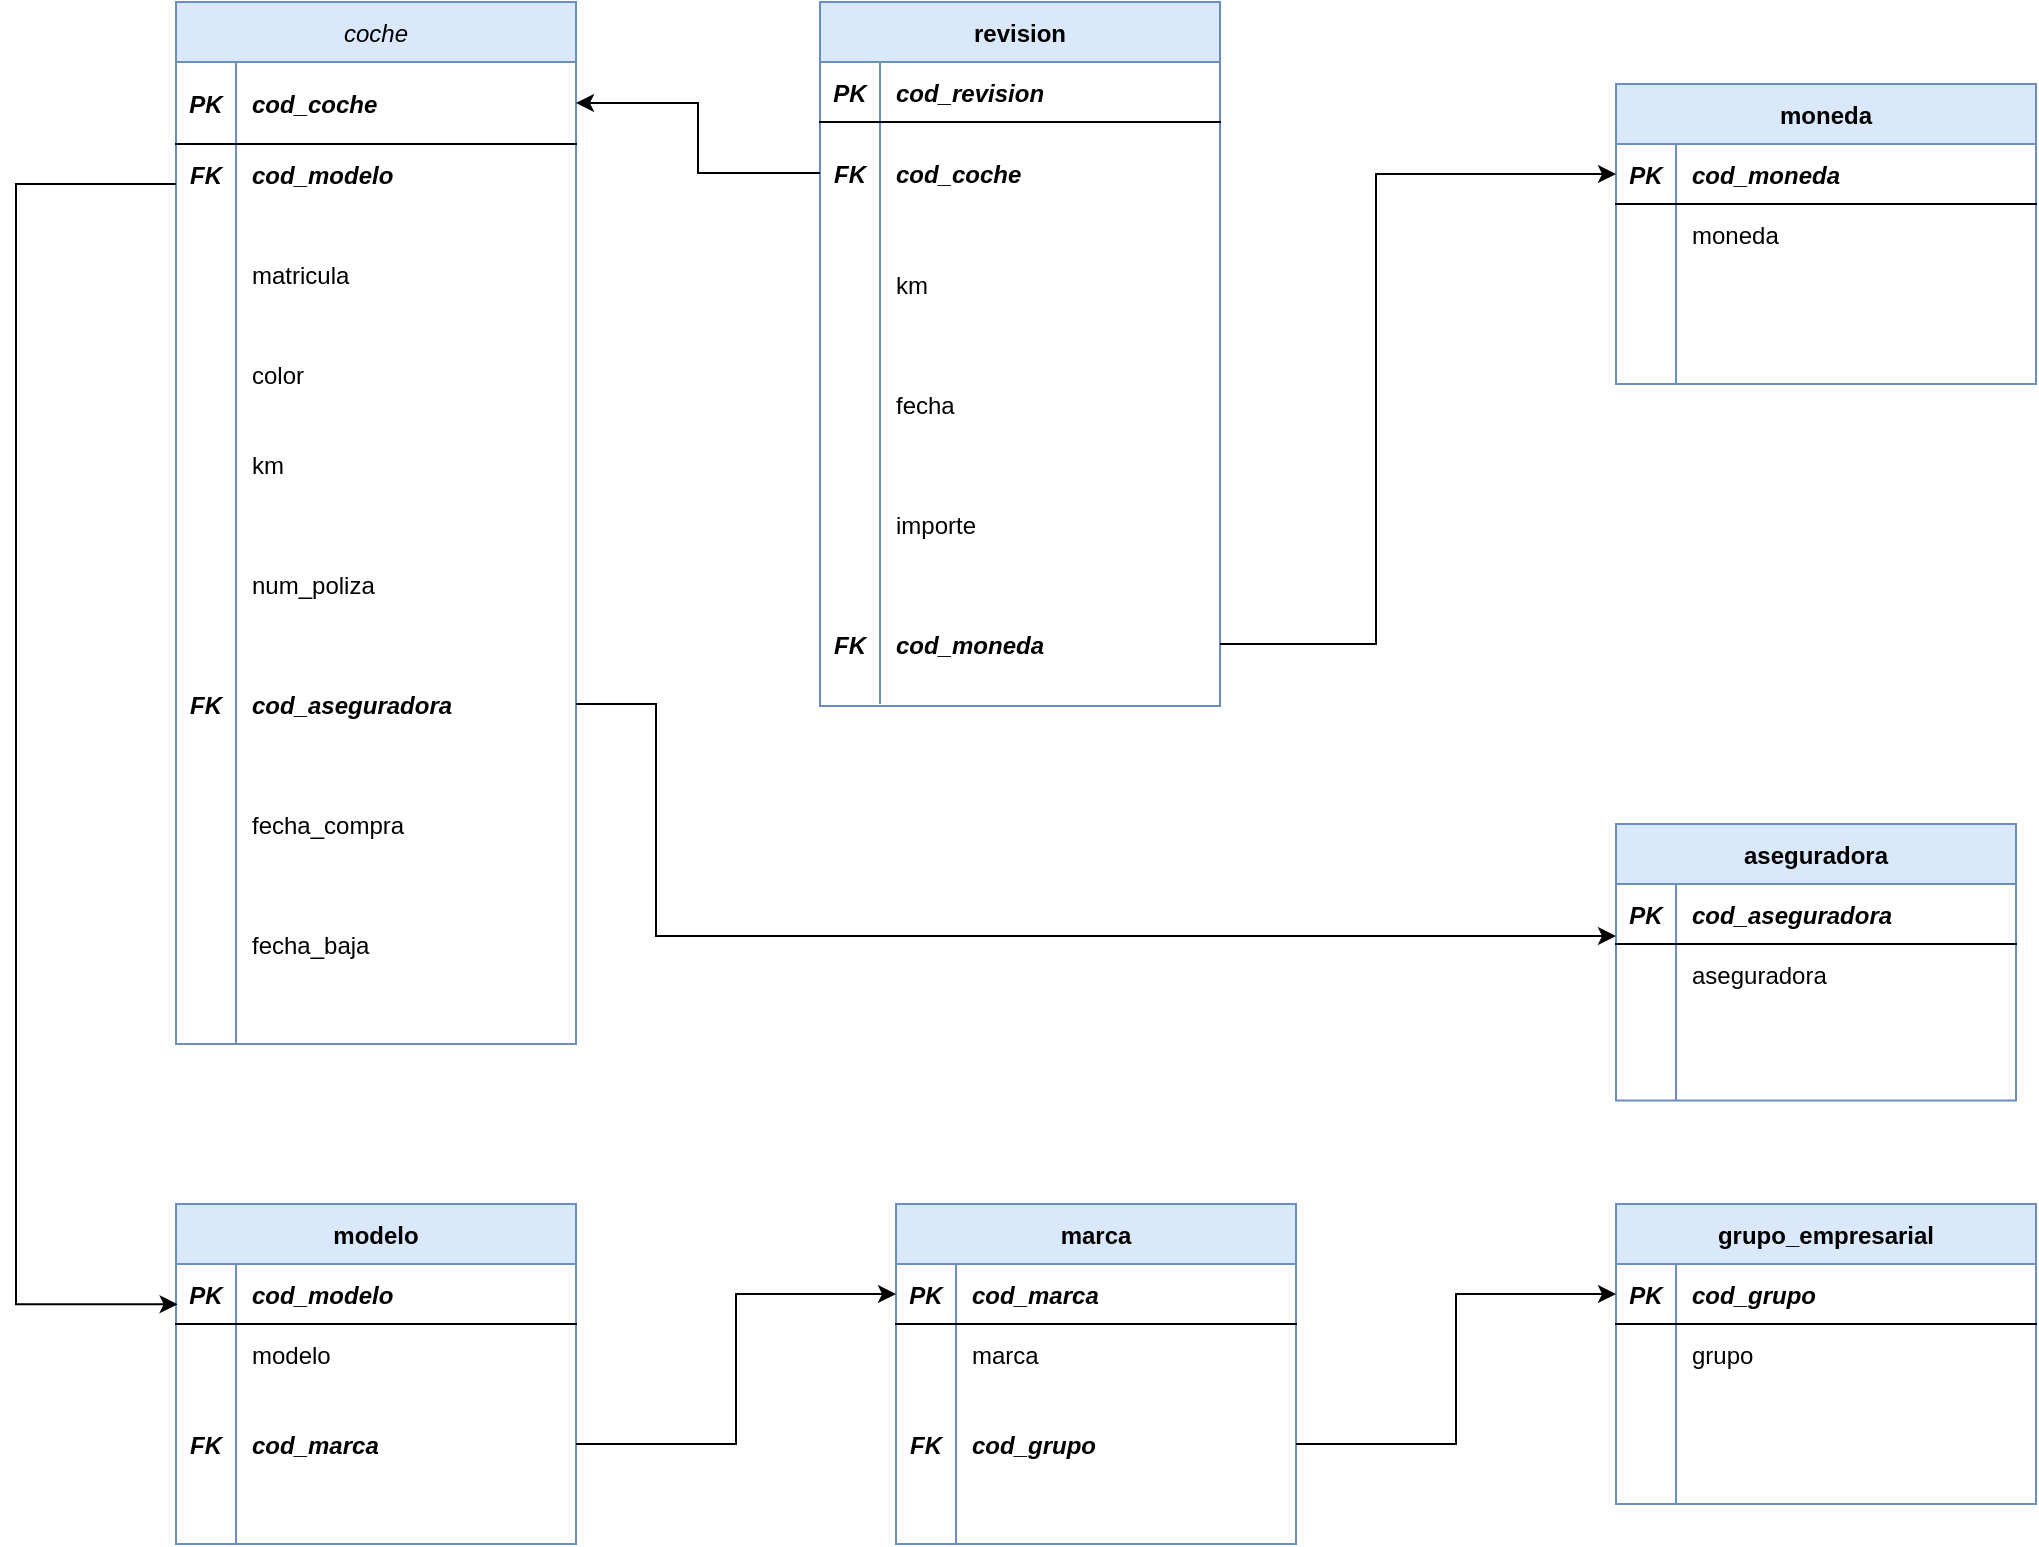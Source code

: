<mxfile version="20.2.3" type="device"><diagram id="R2lEEEUBdFMjLlhIrx00" name="Page-1"><mxGraphModel dx="887" dy="565" grid="0" gridSize="10" guides="1" tooltips="1" connect="1" arrows="1" fold="1" page="1" pageScale="1" pageWidth="1169" pageHeight="827" background="#ffffff" math="0" shadow="0" extFonts="Permanent Marker^https://fonts.googleapis.com/css?family=Permanent+Marker"><root><mxCell id="0"/><mxCell id="1" parent="0"/><mxCell id="BbIb3ZxR8eX-gDJDEAgp-27" value="grupo_empresarial" style="shape=table;startSize=30;container=1;collapsible=1;childLayout=tableLayout;fixedRows=1;rowLines=0;fontStyle=1;align=center;resizeLast=1;fillColor=#dae8fc;strokeColor=#6c8ebf;" parent="1" vertex="1"><mxGeometry x="840" y="640" width="210" height="150" as="geometry"/></mxCell><mxCell id="BbIb3ZxR8eX-gDJDEAgp-28" value="" style="shape=tableRow;horizontal=0;startSize=0;swimlaneHead=0;swimlaneBody=0;fillColor=none;collapsible=0;dropTarget=0;points=[[0,0.5],[1,0.5]];portConstraint=eastwest;top=0;left=0;right=0;bottom=1;" parent="BbIb3ZxR8eX-gDJDEAgp-27" vertex="1"><mxGeometry y="30" width="210" height="30" as="geometry"/></mxCell><mxCell id="BbIb3ZxR8eX-gDJDEAgp-29" value="PK" style="shape=partialRectangle;connectable=0;fillColor=none;top=0;left=0;bottom=0;right=0;fontStyle=3;overflow=hidden;" parent="BbIb3ZxR8eX-gDJDEAgp-28" vertex="1"><mxGeometry width="30" height="30" as="geometry"><mxRectangle width="30" height="30" as="alternateBounds"/></mxGeometry></mxCell><mxCell id="BbIb3ZxR8eX-gDJDEAgp-30" value="cod_grupo" style="shape=partialRectangle;connectable=0;fillColor=none;top=0;left=0;bottom=0;right=0;align=left;spacingLeft=6;fontStyle=3;overflow=hidden;verticalAlign=middle;" parent="BbIb3ZxR8eX-gDJDEAgp-28" vertex="1"><mxGeometry x="30" width="180" height="30" as="geometry"><mxRectangle width="180" height="30" as="alternateBounds"/></mxGeometry></mxCell><mxCell id="BbIb3ZxR8eX-gDJDEAgp-31" value="" style="shape=tableRow;horizontal=0;startSize=0;swimlaneHead=0;swimlaneBody=0;fillColor=none;collapsible=0;dropTarget=0;points=[[0,0.5],[1,0.5]];portConstraint=eastwest;top=0;left=0;right=0;bottom=0;" parent="BbIb3ZxR8eX-gDJDEAgp-27" vertex="1"><mxGeometry y="60" width="210" height="30" as="geometry"/></mxCell><mxCell id="BbIb3ZxR8eX-gDJDEAgp-32" value="" style="shape=partialRectangle;connectable=0;fillColor=none;top=0;left=0;bottom=0;right=0;editable=1;overflow=hidden;" parent="BbIb3ZxR8eX-gDJDEAgp-31" vertex="1"><mxGeometry width="30" height="30" as="geometry"><mxRectangle width="30" height="30" as="alternateBounds"/></mxGeometry></mxCell><mxCell id="BbIb3ZxR8eX-gDJDEAgp-33" value="grupo" style="shape=partialRectangle;connectable=0;fillColor=none;top=0;left=0;bottom=0;right=0;align=left;spacingLeft=6;overflow=hidden;" parent="BbIb3ZxR8eX-gDJDEAgp-31" vertex="1"><mxGeometry x="30" width="180" height="30" as="geometry"><mxRectangle width="180" height="30" as="alternateBounds"/></mxGeometry></mxCell><mxCell id="BbIb3ZxR8eX-gDJDEAgp-34" value="" style="shape=tableRow;horizontal=0;startSize=0;swimlaneHead=0;swimlaneBody=0;fillColor=none;collapsible=0;dropTarget=0;points=[[0,0.5],[1,0.5]];portConstraint=eastwest;top=0;left=0;right=0;bottom=0;" parent="BbIb3ZxR8eX-gDJDEAgp-27" vertex="1"><mxGeometry y="90" width="210" height="60" as="geometry"/></mxCell><mxCell id="BbIb3ZxR8eX-gDJDEAgp-35" value="" style="shape=partialRectangle;connectable=0;fillColor=none;top=0;left=0;bottom=0;right=0;editable=1;overflow=hidden;" parent="BbIb3ZxR8eX-gDJDEAgp-34" vertex="1"><mxGeometry width="30" height="60" as="geometry"><mxRectangle width="30" height="60" as="alternateBounds"/></mxGeometry></mxCell><mxCell id="BbIb3ZxR8eX-gDJDEAgp-36" value="" style="shape=partialRectangle;connectable=0;fillColor=none;top=0;left=0;bottom=0;right=0;align=left;spacingLeft=6;overflow=hidden;" parent="BbIb3ZxR8eX-gDJDEAgp-34" vertex="1"><mxGeometry x="30" width="180" height="60" as="geometry"><mxRectangle width="180" height="60" as="alternateBounds"/></mxGeometry></mxCell><mxCell id="BbIb3ZxR8eX-gDJDEAgp-53" value="marca" style="shape=table;startSize=30;container=1;collapsible=1;childLayout=tableLayout;fixedRows=1;rowLines=0;fontStyle=1;align=center;resizeLast=1;fillColor=#dae8fc;strokeColor=#6c8ebf;" parent="1" vertex="1"><mxGeometry x="480" y="640" width="200" height="170" as="geometry"/></mxCell><mxCell id="BbIb3ZxR8eX-gDJDEAgp-54" value="" style="shape=tableRow;horizontal=0;startSize=0;swimlaneHead=0;swimlaneBody=0;fillColor=none;collapsible=0;dropTarget=0;points=[[0,0.5],[1,0.5]];portConstraint=eastwest;top=0;left=0;right=0;bottom=1;" parent="BbIb3ZxR8eX-gDJDEAgp-53" vertex="1"><mxGeometry y="30" width="200" height="30" as="geometry"/></mxCell><mxCell id="BbIb3ZxR8eX-gDJDEAgp-55" value="PK" style="shape=partialRectangle;connectable=0;fillColor=none;top=0;left=0;bottom=0;right=0;fontStyle=3;overflow=hidden;" parent="BbIb3ZxR8eX-gDJDEAgp-54" vertex="1"><mxGeometry width="30" height="30" as="geometry"><mxRectangle width="30" height="30" as="alternateBounds"/></mxGeometry></mxCell><mxCell id="BbIb3ZxR8eX-gDJDEAgp-56" value="cod_marca" style="shape=partialRectangle;connectable=0;fillColor=none;top=0;left=0;bottom=0;right=0;align=left;spacingLeft=6;fontStyle=3;overflow=hidden;" parent="BbIb3ZxR8eX-gDJDEAgp-54" vertex="1"><mxGeometry x="30" width="170" height="30" as="geometry"><mxRectangle width="170" height="30" as="alternateBounds"/></mxGeometry></mxCell><mxCell id="BbIb3ZxR8eX-gDJDEAgp-57" value="" style="shape=tableRow;horizontal=0;startSize=0;swimlaneHead=0;swimlaneBody=0;fillColor=none;collapsible=0;dropTarget=0;points=[[0,0.5],[1,0.5]];portConstraint=eastwest;top=0;left=0;right=0;bottom=0;" parent="BbIb3ZxR8eX-gDJDEAgp-53" vertex="1"><mxGeometry y="60" width="200" height="30" as="geometry"/></mxCell><mxCell id="BbIb3ZxR8eX-gDJDEAgp-58" value="" style="shape=partialRectangle;connectable=0;fillColor=none;top=0;left=0;bottom=0;right=0;editable=1;overflow=hidden;" parent="BbIb3ZxR8eX-gDJDEAgp-57" vertex="1"><mxGeometry width="30" height="30" as="geometry"><mxRectangle width="30" height="30" as="alternateBounds"/></mxGeometry></mxCell><mxCell id="BbIb3ZxR8eX-gDJDEAgp-59" value="marca" style="shape=partialRectangle;connectable=0;fillColor=none;top=0;left=0;bottom=0;right=0;align=left;spacingLeft=6;overflow=hidden;" parent="BbIb3ZxR8eX-gDJDEAgp-57" vertex="1"><mxGeometry x="30" width="170" height="30" as="geometry"><mxRectangle width="170" height="30" as="alternateBounds"/></mxGeometry></mxCell><mxCell id="BbIb3ZxR8eX-gDJDEAgp-60" value="" style="shape=tableRow;horizontal=0;startSize=0;swimlaneHead=0;swimlaneBody=0;fillColor=none;collapsible=0;dropTarget=0;points=[[0,0.5],[1,0.5]];portConstraint=eastwest;top=0;left=0;right=0;bottom=0;" parent="BbIb3ZxR8eX-gDJDEAgp-53" vertex="1"><mxGeometry y="90" width="200" height="60" as="geometry"/></mxCell><mxCell id="BbIb3ZxR8eX-gDJDEAgp-61" value="FK" style="shape=partialRectangle;connectable=0;fillColor=none;top=0;left=0;bottom=0;right=0;editable=1;overflow=hidden;fontStyle=3" parent="BbIb3ZxR8eX-gDJDEAgp-60" vertex="1"><mxGeometry width="30" height="60" as="geometry"><mxRectangle width="30" height="60" as="alternateBounds"/></mxGeometry></mxCell><mxCell id="BbIb3ZxR8eX-gDJDEAgp-62" value="cod_grupo" style="shape=partialRectangle;connectable=0;fillColor=none;top=0;left=0;bottom=0;right=0;align=left;spacingLeft=6;overflow=hidden;fontStyle=3" parent="BbIb3ZxR8eX-gDJDEAgp-60" vertex="1"><mxGeometry x="30" width="170" height="60" as="geometry"><mxRectangle width="170" height="60" as="alternateBounds"/></mxGeometry></mxCell><mxCell id="BbIb3ZxR8eX-gDJDEAgp-63" value="" style="shape=tableRow;horizontal=0;startSize=0;swimlaneHead=0;swimlaneBody=0;fillColor=none;collapsible=0;dropTarget=0;points=[[0,0.5],[1,0.5]];portConstraint=eastwest;top=0;left=0;right=0;bottom=0;" parent="BbIb3ZxR8eX-gDJDEAgp-53" vertex="1"><mxGeometry y="150" width="200" height="20" as="geometry"/></mxCell><mxCell id="BbIb3ZxR8eX-gDJDEAgp-64" value="" style="shape=partialRectangle;connectable=0;fillColor=none;top=0;left=0;bottom=0;right=0;editable=1;overflow=hidden;" parent="BbIb3ZxR8eX-gDJDEAgp-63" vertex="1"><mxGeometry width="30" height="20" as="geometry"><mxRectangle width="30" height="20" as="alternateBounds"/></mxGeometry></mxCell><mxCell id="BbIb3ZxR8eX-gDJDEAgp-65" value="" style="shape=partialRectangle;connectable=0;fillColor=none;top=0;left=0;bottom=0;right=0;align=left;spacingLeft=6;overflow=hidden;" parent="BbIb3ZxR8eX-gDJDEAgp-63" vertex="1"><mxGeometry x="30" width="170" height="20" as="geometry"><mxRectangle width="170" height="20" as="alternateBounds"/></mxGeometry></mxCell><mxCell id="BbIb3ZxR8eX-gDJDEAgp-66" value="modelo" style="shape=table;startSize=30;container=1;collapsible=1;childLayout=tableLayout;fixedRows=1;rowLines=0;fontStyle=1;align=center;resizeLast=1;fillColor=#dae8fc;strokeColor=#6c8ebf;" parent="1" vertex="1"><mxGeometry x="120" y="640" width="200" height="170" as="geometry"/></mxCell><mxCell id="BbIb3ZxR8eX-gDJDEAgp-67" value="" style="shape=tableRow;horizontal=0;startSize=0;swimlaneHead=0;swimlaneBody=0;fillColor=none;collapsible=0;dropTarget=0;points=[[0,0.5],[1,0.5]];portConstraint=eastwest;top=0;left=0;right=0;bottom=1;" parent="BbIb3ZxR8eX-gDJDEAgp-66" vertex="1"><mxGeometry y="30" width="200" height="30" as="geometry"/></mxCell><mxCell id="BbIb3ZxR8eX-gDJDEAgp-68" value="PK" style="shape=partialRectangle;connectable=0;fillColor=none;top=0;left=0;bottom=0;right=0;fontStyle=3;overflow=hidden;" parent="BbIb3ZxR8eX-gDJDEAgp-67" vertex="1"><mxGeometry width="30" height="30" as="geometry"><mxRectangle width="30" height="30" as="alternateBounds"/></mxGeometry></mxCell><mxCell id="BbIb3ZxR8eX-gDJDEAgp-69" value="cod_modelo" style="shape=partialRectangle;connectable=0;fillColor=none;top=0;left=0;bottom=0;right=0;align=left;spacingLeft=6;fontStyle=3;overflow=hidden;" parent="BbIb3ZxR8eX-gDJDEAgp-67" vertex="1"><mxGeometry x="30" width="170" height="30" as="geometry"><mxRectangle width="170" height="30" as="alternateBounds"/></mxGeometry></mxCell><mxCell id="BbIb3ZxR8eX-gDJDEAgp-70" value="" style="shape=tableRow;horizontal=0;startSize=0;swimlaneHead=0;swimlaneBody=0;fillColor=none;collapsible=0;dropTarget=0;points=[[0,0.5],[1,0.5]];portConstraint=eastwest;top=0;left=0;right=0;bottom=0;" parent="BbIb3ZxR8eX-gDJDEAgp-66" vertex="1"><mxGeometry y="60" width="200" height="30" as="geometry"/></mxCell><mxCell id="BbIb3ZxR8eX-gDJDEAgp-71" value="" style="shape=partialRectangle;connectable=0;fillColor=none;top=0;left=0;bottom=0;right=0;editable=1;overflow=hidden;" parent="BbIb3ZxR8eX-gDJDEAgp-70" vertex="1"><mxGeometry width="30" height="30" as="geometry"><mxRectangle width="30" height="30" as="alternateBounds"/></mxGeometry></mxCell><mxCell id="BbIb3ZxR8eX-gDJDEAgp-72" value="modelo" style="shape=partialRectangle;connectable=0;fillColor=none;top=0;left=0;bottom=0;right=0;align=left;spacingLeft=6;overflow=hidden;" parent="BbIb3ZxR8eX-gDJDEAgp-70" vertex="1"><mxGeometry x="30" width="170" height="30" as="geometry"><mxRectangle width="170" height="30" as="alternateBounds"/></mxGeometry></mxCell><mxCell id="BbIb3ZxR8eX-gDJDEAgp-73" value="" style="shape=tableRow;horizontal=0;startSize=0;swimlaneHead=0;swimlaneBody=0;fillColor=none;collapsible=0;dropTarget=0;points=[[0,0.5],[1,0.5]];portConstraint=eastwest;top=0;left=0;right=0;bottom=0;" parent="BbIb3ZxR8eX-gDJDEAgp-66" vertex="1"><mxGeometry y="90" width="200" height="60" as="geometry"/></mxCell><mxCell id="BbIb3ZxR8eX-gDJDEAgp-74" value="FK" style="shape=partialRectangle;connectable=0;fillColor=none;top=0;left=0;bottom=0;right=0;editable=1;overflow=hidden;fontStyle=3" parent="BbIb3ZxR8eX-gDJDEAgp-73" vertex="1"><mxGeometry width="30" height="60" as="geometry"><mxRectangle width="30" height="60" as="alternateBounds"/></mxGeometry></mxCell><mxCell id="BbIb3ZxR8eX-gDJDEAgp-75" value="cod_marca" style="shape=partialRectangle;connectable=0;fillColor=none;top=0;left=0;bottom=0;right=0;align=left;spacingLeft=6;overflow=hidden;fontStyle=3" parent="BbIb3ZxR8eX-gDJDEAgp-73" vertex="1"><mxGeometry x="30" width="170" height="60" as="geometry"><mxRectangle width="170" height="60" as="alternateBounds"/></mxGeometry></mxCell><mxCell id="BbIb3ZxR8eX-gDJDEAgp-76" value="" style="shape=tableRow;horizontal=0;startSize=0;swimlaneHead=0;swimlaneBody=0;fillColor=none;collapsible=0;dropTarget=0;points=[[0,0.5],[1,0.5]];portConstraint=eastwest;top=0;left=0;right=0;bottom=0;" parent="BbIb3ZxR8eX-gDJDEAgp-66" vertex="1"><mxGeometry y="150" width="200" height="20" as="geometry"/></mxCell><mxCell id="BbIb3ZxR8eX-gDJDEAgp-77" value="" style="shape=partialRectangle;connectable=0;fillColor=none;top=0;left=0;bottom=0;right=0;editable=1;overflow=hidden;" parent="BbIb3ZxR8eX-gDJDEAgp-76" vertex="1"><mxGeometry width="30" height="20" as="geometry"><mxRectangle width="30" height="20" as="alternateBounds"/></mxGeometry></mxCell><mxCell id="BbIb3ZxR8eX-gDJDEAgp-78" value="" style="shape=partialRectangle;connectable=0;fillColor=none;top=0;left=0;bottom=0;right=0;align=left;spacingLeft=6;overflow=hidden;" parent="BbIb3ZxR8eX-gDJDEAgp-76" vertex="1"><mxGeometry x="30" width="170" height="20" as="geometry"><mxRectangle width="170" height="20" as="alternateBounds"/></mxGeometry></mxCell><mxCell id="BbIb3ZxR8eX-gDJDEAgp-81" value="revision" style="shape=table;startSize=30;container=1;collapsible=1;childLayout=tableLayout;fixedRows=1;rowLines=0;fontStyle=1;align=center;resizeLast=1;fillColor=#dae8fc;strokeColor=#6c8ebf;" parent="1" vertex="1"><mxGeometry x="442" y="39" width="200" height="352" as="geometry"/></mxCell><mxCell id="BbIb3ZxR8eX-gDJDEAgp-82" value="" style="shape=tableRow;horizontal=0;startSize=0;swimlaneHead=0;swimlaneBody=0;fillColor=none;collapsible=0;dropTarget=0;points=[[0,0.5],[1,0.5]];portConstraint=eastwest;top=0;left=0;right=0;bottom=1;" parent="BbIb3ZxR8eX-gDJDEAgp-81" vertex="1"><mxGeometry y="30" width="200" height="30" as="geometry"/></mxCell><mxCell id="BbIb3ZxR8eX-gDJDEAgp-83" value="PK" style="shape=partialRectangle;connectable=0;fillColor=none;top=0;left=0;bottom=0;right=0;fontStyle=3;overflow=hidden;" parent="BbIb3ZxR8eX-gDJDEAgp-82" vertex="1"><mxGeometry width="30" height="30" as="geometry"><mxRectangle width="30" height="30" as="alternateBounds"/></mxGeometry></mxCell><mxCell id="BbIb3ZxR8eX-gDJDEAgp-84" value="cod_revision" style="shape=partialRectangle;connectable=0;fillColor=none;top=0;left=0;bottom=0;right=0;align=left;spacingLeft=6;fontStyle=3;overflow=hidden;" parent="BbIb3ZxR8eX-gDJDEAgp-82" vertex="1"><mxGeometry x="30" width="170" height="30" as="geometry"><mxRectangle width="170" height="30" as="alternateBounds"/></mxGeometry></mxCell><mxCell id="BbIb3ZxR8eX-gDJDEAgp-85" value="" style="shape=tableRow;horizontal=0;startSize=0;swimlaneHead=0;swimlaneBody=0;fillColor=none;collapsible=0;dropTarget=0;points=[[0,0.5],[1,0.5]];portConstraint=eastwest;top=0;left=0;right=0;bottom=0;" parent="BbIb3ZxR8eX-gDJDEAgp-81" vertex="1"><mxGeometry y="60" width="200" height="51" as="geometry"/></mxCell><mxCell id="BbIb3ZxR8eX-gDJDEAgp-86" value="FK" style="shape=partialRectangle;connectable=0;fillColor=none;top=0;left=0;bottom=0;right=0;editable=1;overflow=hidden;fontStyle=3" parent="BbIb3ZxR8eX-gDJDEAgp-85" vertex="1"><mxGeometry width="30" height="51" as="geometry"><mxRectangle width="30" height="51" as="alternateBounds"/></mxGeometry></mxCell><mxCell id="BbIb3ZxR8eX-gDJDEAgp-87" value="cod_coche" style="shape=partialRectangle;connectable=0;fillColor=none;top=0;left=0;bottom=0;right=0;align=left;spacingLeft=6;overflow=hidden;fontStyle=3" parent="BbIb3ZxR8eX-gDJDEAgp-85" vertex="1"><mxGeometry x="30" width="170" height="51" as="geometry"><mxRectangle width="170" height="51" as="alternateBounds"/></mxGeometry></mxCell><mxCell id="BbIb3ZxR8eX-gDJDEAgp-88" value="" style="shape=tableRow;horizontal=0;startSize=0;swimlaneHead=0;swimlaneBody=0;fillColor=none;collapsible=0;dropTarget=0;points=[[0,0.5],[1,0.5]];portConstraint=eastwest;top=0;left=0;right=0;bottom=0;" parent="BbIb3ZxR8eX-gDJDEAgp-81" vertex="1"><mxGeometry y="111" width="200" height="60" as="geometry"/></mxCell><mxCell id="BbIb3ZxR8eX-gDJDEAgp-89" value="" style="shape=partialRectangle;connectable=0;fillColor=none;top=0;left=0;bottom=0;right=0;editable=1;overflow=hidden;" parent="BbIb3ZxR8eX-gDJDEAgp-88" vertex="1"><mxGeometry width="30" height="60" as="geometry"><mxRectangle width="30" height="60" as="alternateBounds"/></mxGeometry></mxCell><mxCell id="BbIb3ZxR8eX-gDJDEAgp-90" value="km" style="shape=partialRectangle;connectable=0;fillColor=none;top=0;left=0;bottom=0;right=0;align=left;spacingLeft=6;overflow=hidden;" parent="BbIb3ZxR8eX-gDJDEAgp-88" vertex="1"><mxGeometry x="30" width="170" height="60" as="geometry"><mxRectangle width="170" height="60" as="alternateBounds"/></mxGeometry></mxCell><mxCell id="BbIb3ZxR8eX-gDJDEAgp-237" value="" style="shape=tableRow;horizontal=0;startSize=0;swimlaneHead=0;swimlaneBody=0;fillColor=none;collapsible=0;dropTarget=0;points=[[0,0.5],[1,0.5]];portConstraint=eastwest;top=0;left=0;right=0;bottom=0;" parent="BbIb3ZxR8eX-gDJDEAgp-81" vertex="1"><mxGeometry y="171" width="200" height="60" as="geometry"/></mxCell><mxCell id="BbIb3ZxR8eX-gDJDEAgp-238" value="" style="shape=partialRectangle;connectable=0;fillColor=none;top=0;left=0;bottom=0;right=0;editable=1;overflow=hidden;" parent="BbIb3ZxR8eX-gDJDEAgp-237" vertex="1"><mxGeometry width="30" height="60" as="geometry"><mxRectangle width="30" height="60" as="alternateBounds"/></mxGeometry></mxCell><mxCell id="BbIb3ZxR8eX-gDJDEAgp-239" value="fecha" style="shape=partialRectangle;connectable=0;fillColor=none;top=0;left=0;bottom=0;right=0;align=left;spacingLeft=6;overflow=hidden;" parent="BbIb3ZxR8eX-gDJDEAgp-237" vertex="1"><mxGeometry x="30" width="170" height="60" as="geometry"><mxRectangle width="170" height="60" as="alternateBounds"/></mxGeometry></mxCell><mxCell id="BbIb3ZxR8eX-gDJDEAgp-240" value="" style="shape=tableRow;horizontal=0;startSize=0;swimlaneHead=0;swimlaneBody=0;fillColor=none;collapsible=0;dropTarget=0;points=[[0,0.5],[1,0.5]];portConstraint=eastwest;top=0;left=0;right=0;bottom=0;" parent="BbIb3ZxR8eX-gDJDEAgp-81" vertex="1"><mxGeometry y="231" width="200" height="60" as="geometry"/></mxCell><mxCell id="BbIb3ZxR8eX-gDJDEAgp-241" value="" style="shape=partialRectangle;connectable=0;fillColor=none;top=0;left=0;bottom=0;right=0;editable=1;overflow=hidden;fontStyle=3" parent="BbIb3ZxR8eX-gDJDEAgp-240" vertex="1"><mxGeometry width="30" height="60" as="geometry"><mxRectangle width="30" height="60" as="alternateBounds"/></mxGeometry></mxCell><mxCell id="BbIb3ZxR8eX-gDJDEAgp-242" value="importe" style="shape=partialRectangle;connectable=0;fillColor=none;top=0;left=0;bottom=0;right=0;align=left;spacingLeft=6;overflow=hidden;fontStyle=0" parent="BbIb3ZxR8eX-gDJDEAgp-240" vertex="1"><mxGeometry x="30" width="170" height="60" as="geometry"><mxRectangle width="170" height="60" as="alternateBounds"/></mxGeometry></mxCell><mxCell id="7mZl6C4_kuYWv4xvSZ2f-17" value="" style="shape=tableRow;horizontal=0;startSize=0;swimlaneHead=0;swimlaneBody=0;fillColor=none;collapsible=0;dropTarget=0;points=[[0,0.5],[1,0.5]];portConstraint=eastwest;top=0;left=0;right=0;bottom=0;" parent="BbIb3ZxR8eX-gDJDEAgp-81" vertex="1"><mxGeometry y="291" width="200" height="60" as="geometry"/></mxCell><mxCell id="7mZl6C4_kuYWv4xvSZ2f-18" value="FK" style="shape=partialRectangle;connectable=0;fillColor=none;top=0;left=0;bottom=0;right=0;editable=1;overflow=hidden;fontStyle=3" parent="7mZl6C4_kuYWv4xvSZ2f-17" vertex="1"><mxGeometry width="30" height="60" as="geometry"><mxRectangle width="30" height="60" as="alternateBounds"/></mxGeometry></mxCell><mxCell id="7mZl6C4_kuYWv4xvSZ2f-19" value="cod_moneda" style="shape=partialRectangle;connectable=0;fillColor=none;top=0;left=0;bottom=0;right=0;align=left;spacingLeft=6;overflow=hidden;fontStyle=3" parent="7mZl6C4_kuYWv4xvSZ2f-17" vertex="1"><mxGeometry x="30" width="170" height="60" as="geometry"><mxRectangle width="170" height="60" as="alternateBounds"/></mxGeometry></mxCell><mxCell id="BbIb3ZxR8eX-gDJDEAgp-94" value="aseguradora" style="shape=table;startSize=30;container=1;collapsible=1;childLayout=tableLayout;fixedRows=1;rowLines=0;fontStyle=1;align=center;resizeLast=1;fillColor=#dae8fc;strokeColor=#6c8ebf;" parent="1" vertex="1"><mxGeometry x="840" y="450" width="200" height="138.195" as="geometry"/></mxCell><mxCell id="BbIb3ZxR8eX-gDJDEAgp-95" value="" style="shape=tableRow;horizontal=0;startSize=0;swimlaneHead=0;swimlaneBody=0;fillColor=none;collapsible=0;dropTarget=0;points=[[0,0.5],[1,0.5]];portConstraint=eastwest;top=0;left=0;right=0;bottom=1;" parent="BbIb3ZxR8eX-gDJDEAgp-94" vertex="1"><mxGeometry y="30" width="200" height="30" as="geometry"/></mxCell><mxCell id="BbIb3ZxR8eX-gDJDEAgp-96" value="PK" style="shape=partialRectangle;connectable=0;fillColor=none;top=0;left=0;bottom=0;right=0;fontStyle=3;overflow=hidden;" parent="BbIb3ZxR8eX-gDJDEAgp-95" vertex="1"><mxGeometry width="30" height="30" as="geometry"><mxRectangle width="30" height="30" as="alternateBounds"/></mxGeometry></mxCell><mxCell id="BbIb3ZxR8eX-gDJDEAgp-97" value="cod_aseguradora" style="shape=partialRectangle;connectable=0;fillColor=none;top=0;left=0;bottom=0;right=0;align=left;spacingLeft=6;fontStyle=3;overflow=hidden;" parent="BbIb3ZxR8eX-gDJDEAgp-95" vertex="1"><mxGeometry x="30" width="170" height="30" as="geometry"><mxRectangle width="170" height="30" as="alternateBounds"/></mxGeometry></mxCell><mxCell id="BbIb3ZxR8eX-gDJDEAgp-98" value="" style="shape=tableRow;horizontal=0;startSize=0;swimlaneHead=0;swimlaneBody=0;fillColor=none;collapsible=0;dropTarget=0;points=[[0,0.5],[1,0.5]];portConstraint=eastwest;top=0;left=0;right=0;bottom=0;" parent="BbIb3ZxR8eX-gDJDEAgp-94" vertex="1"><mxGeometry y="60" width="200" height="30" as="geometry"/></mxCell><mxCell id="BbIb3ZxR8eX-gDJDEAgp-99" value="" style="shape=partialRectangle;connectable=0;fillColor=none;top=0;left=0;bottom=0;right=0;editable=1;overflow=hidden;" parent="BbIb3ZxR8eX-gDJDEAgp-98" vertex="1"><mxGeometry width="30" height="30" as="geometry"><mxRectangle width="30" height="30" as="alternateBounds"/></mxGeometry></mxCell><mxCell id="BbIb3ZxR8eX-gDJDEAgp-100" value="aseguradora" style="shape=partialRectangle;connectable=0;fillColor=none;top=0;left=0;bottom=0;right=0;align=left;spacingLeft=6;overflow=hidden;" parent="BbIb3ZxR8eX-gDJDEAgp-98" vertex="1"><mxGeometry x="30" width="170" height="30" as="geometry"><mxRectangle width="170" height="30" as="alternateBounds"/></mxGeometry></mxCell><mxCell id="BbIb3ZxR8eX-gDJDEAgp-101" value="" style="shape=tableRow;horizontal=0;startSize=0;swimlaneHead=0;swimlaneBody=0;fillColor=none;collapsible=0;dropTarget=0;points=[[0,0.5],[1,0.5]];portConstraint=eastwest;top=0;left=0;right=0;bottom=0;" parent="BbIb3ZxR8eX-gDJDEAgp-94" vertex="1"><mxGeometry y="90" width="200" height="48" as="geometry"/></mxCell><mxCell id="BbIb3ZxR8eX-gDJDEAgp-102" value="" style="shape=partialRectangle;connectable=0;fillColor=none;top=0;left=0;bottom=0;right=0;editable=1;overflow=hidden;" parent="BbIb3ZxR8eX-gDJDEAgp-101" vertex="1"><mxGeometry width="30" height="48" as="geometry"><mxRectangle width="30" height="48" as="alternateBounds"/></mxGeometry></mxCell><mxCell id="BbIb3ZxR8eX-gDJDEAgp-103" value="" style="shape=partialRectangle;connectable=0;fillColor=none;top=0;left=0;bottom=0;right=0;align=left;spacingLeft=6;overflow=hidden;" parent="BbIb3ZxR8eX-gDJDEAgp-101" vertex="1"><mxGeometry x="30" width="170" height="48" as="geometry"><mxRectangle width="170" height="48" as="alternateBounds"/></mxGeometry></mxCell><mxCell id="BbIb3ZxR8eX-gDJDEAgp-116" value="coche" style="shape=table;startSize=30;container=1;collapsible=1;childLayout=tableLayout;fixedRows=1;rowLines=0;fontStyle=2;align=center;resizeLast=1;fillColor=#dae8fc;strokeColor=#6c8ebf;" parent="1" vertex="1"><mxGeometry x="120" y="39" width="200" height="521" as="geometry"/></mxCell><mxCell id="BbIb3ZxR8eX-gDJDEAgp-117" value="" style="shape=tableRow;horizontal=0;startSize=0;swimlaneHead=0;swimlaneBody=0;fillColor=none;collapsible=0;dropTarget=0;points=[[0,0.5],[1,0.5]];portConstraint=eastwest;top=0;left=0;right=0;bottom=1;" parent="BbIb3ZxR8eX-gDJDEAgp-116" vertex="1"><mxGeometry y="30" width="200" height="41" as="geometry"/></mxCell><mxCell id="BbIb3ZxR8eX-gDJDEAgp-118" value="PK" style="shape=partialRectangle;connectable=0;fillColor=none;top=0;left=0;bottom=0;right=0;fontStyle=3;overflow=hidden;" parent="BbIb3ZxR8eX-gDJDEAgp-117" vertex="1"><mxGeometry width="30" height="41" as="geometry"><mxRectangle width="30" height="41" as="alternateBounds"/></mxGeometry></mxCell><mxCell id="BbIb3ZxR8eX-gDJDEAgp-119" value="cod_coche" style="shape=partialRectangle;connectable=0;fillColor=none;top=0;left=0;bottom=0;right=0;align=left;spacingLeft=6;fontStyle=3;overflow=hidden;" parent="BbIb3ZxR8eX-gDJDEAgp-117" vertex="1"><mxGeometry x="30" width="170" height="41" as="geometry"><mxRectangle width="170" height="41" as="alternateBounds"/></mxGeometry></mxCell><mxCell id="BbIb3ZxR8eX-gDJDEAgp-120" value="" style="shape=tableRow;horizontal=0;startSize=0;swimlaneHead=0;swimlaneBody=0;fillColor=none;collapsible=0;dropTarget=0;points=[[0,0.5],[1,0.5]];portConstraint=eastwest;top=0;left=0;right=0;bottom=0;fontStyle=2" parent="BbIb3ZxR8eX-gDJDEAgp-116" vertex="1"><mxGeometry y="71" width="200" height="30" as="geometry"/></mxCell><mxCell id="BbIb3ZxR8eX-gDJDEAgp-121" value="FK" style="shape=partialRectangle;connectable=0;fillColor=none;top=0;left=0;bottom=0;right=0;editable=1;overflow=hidden;fontStyle=3" parent="BbIb3ZxR8eX-gDJDEAgp-120" vertex="1"><mxGeometry width="30" height="30" as="geometry"><mxRectangle width="30" height="30" as="alternateBounds"/></mxGeometry></mxCell><mxCell id="BbIb3ZxR8eX-gDJDEAgp-122" value="cod_modelo" style="shape=partialRectangle;connectable=0;fillColor=none;top=0;left=0;bottom=0;right=0;align=left;spacingLeft=6;overflow=hidden;fontStyle=3" parent="BbIb3ZxR8eX-gDJDEAgp-120" vertex="1"><mxGeometry x="30" width="170" height="30" as="geometry"><mxRectangle width="170" height="30" as="alternateBounds"/></mxGeometry></mxCell><mxCell id="BbIb3ZxR8eX-gDJDEAgp-123" value="" style="shape=tableRow;horizontal=0;startSize=0;swimlaneHead=0;swimlaneBody=0;fillColor=none;collapsible=0;dropTarget=0;points=[[0,0.5],[1,0.5]];portConstraint=eastwest;top=0;left=0;right=0;bottom=0;" parent="BbIb3ZxR8eX-gDJDEAgp-116" vertex="1"><mxGeometry y="101" width="200" height="70" as="geometry"/></mxCell><mxCell id="BbIb3ZxR8eX-gDJDEAgp-124" value="" style="shape=partialRectangle;connectable=0;fillColor=none;top=0;left=0;bottom=0;right=0;editable=1;overflow=hidden;" parent="BbIb3ZxR8eX-gDJDEAgp-123" vertex="1"><mxGeometry width="30" height="70" as="geometry"><mxRectangle width="30" height="70" as="alternateBounds"/></mxGeometry></mxCell><mxCell id="BbIb3ZxR8eX-gDJDEAgp-125" value="matricula" style="shape=partialRectangle;connectable=0;fillColor=none;top=0;left=0;bottom=0;right=0;align=left;spacingLeft=6;overflow=hidden;" parent="BbIb3ZxR8eX-gDJDEAgp-123" vertex="1"><mxGeometry x="30" width="170" height="70" as="geometry"><mxRectangle width="170" height="70" as="alternateBounds"/></mxGeometry></mxCell><mxCell id="BbIb3ZxR8eX-gDJDEAgp-126" value="" style="shape=tableRow;horizontal=0;startSize=0;swimlaneHead=0;swimlaneBody=0;fillColor=none;collapsible=0;dropTarget=0;points=[[0,0.5],[1,0.5]];portConstraint=eastwest;top=0;left=0;right=0;bottom=0;" parent="BbIb3ZxR8eX-gDJDEAgp-116" vertex="1"><mxGeometry y="171" width="200" height="30" as="geometry"/></mxCell><mxCell id="BbIb3ZxR8eX-gDJDEAgp-127" value="" style="shape=partialRectangle;connectable=0;fillColor=none;top=0;left=0;bottom=0;right=0;editable=1;overflow=hidden;" parent="BbIb3ZxR8eX-gDJDEAgp-126" vertex="1"><mxGeometry width="30" height="30" as="geometry"><mxRectangle width="30" height="30" as="alternateBounds"/></mxGeometry></mxCell><mxCell id="BbIb3ZxR8eX-gDJDEAgp-128" value="color" style="shape=partialRectangle;connectable=0;fillColor=none;top=0;left=0;bottom=0;right=0;align=left;spacingLeft=6;overflow=hidden;" parent="BbIb3ZxR8eX-gDJDEAgp-126" vertex="1"><mxGeometry x="30" width="170" height="30" as="geometry"><mxRectangle width="170" height="30" as="alternateBounds"/></mxGeometry></mxCell><mxCell id="BbIb3ZxR8eX-gDJDEAgp-132" value="" style="shape=tableRow;horizontal=0;startSize=0;swimlaneHead=0;swimlaneBody=0;fillColor=none;collapsible=0;dropTarget=0;points=[[0,0.5],[1,0.5]];portConstraint=eastwest;top=0;left=0;right=0;bottom=0;" parent="BbIb3ZxR8eX-gDJDEAgp-116" vertex="1"><mxGeometry y="201" width="200" height="60" as="geometry"/></mxCell><mxCell id="BbIb3ZxR8eX-gDJDEAgp-133" value="" style="shape=partialRectangle;connectable=0;fillColor=none;top=0;left=0;bottom=0;right=0;editable=1;overflow=hidden;fontStyle=3" parent="BbIb3ZxR8eX-gDJDEAgp-132" vertex="1"><mxGeometry width="30" height="60" as="geometry"><mxRectangle width="30" height="60" as="alternateBounds"/></mxGeometry></mxCell><mxCell id="BbIb3ZxR8eX-gDJDEAgp-134" value="km" style="shape=partialRectangle;connectable=0;fillColor=none;top=0;left=0;bottom=0;right=0;align=left;spacingLeft=6;overflow=hidden;fontStyle=0" parent="BbIb3ZxR8eX-gDJDEAgp-132" vertex="1"><mxGeometry x="30" width="170" height="60" as="geometry"><mxRectangle width="170" height="60" as="alternateBounds"/></mxGeometry></mxCell><mxCell id="BbIb3ZxR8eX-gDJDEAgp-135" value="" style="shape=tableRow;horizontal=0;startSize=0;swimlaneHead=0;swimlaneBody=0;fillColor=none;collapsible=0;dropTarget=0;points=[[0,0.5],[1,0.5]];portConstraint=eastwest;top=0;left=0;right=0;bottom=0;" parent="BbIb3ZxR8eX-gDJDEAgp-116" vertex="1"><mxGeometry y="261" width="200" height="60" as="geometry"/></mxCell><mxCell id="BbIb3ZxR8eX-gDJDEAgp-136" value="" style="shape=partialRectangle;connectable=0;fillColor=none;top=0;left=0;bottom=0;right=0;editable=1;overflow=hidden;fontStyle=3" parent="BbIb3ZxR8eX-gDJDEAgp-135" vertex="1"><mxGeometry width="30" height="60" as="geometry"><mxRectangle width="30" height="60" as="alternateBounds"/></mxGeometry></mxCell><mxCell id="BbIb3ZxR8eX-gDJDEAgp-137" value="num_poliza" style="shape=partialRectangle;connectable=0;fillColor=none;top=0;left=0;bottom=0;right=0;align=left;spacingLeft=6;overflow=hidden;fontStyle=0" parent="BbIb3ZxR8eX-gDJDEAgp-135" vertex="1"><mxGeometry x="30" width="170" height="60" as="geometry"><mxRectangle width="170" height="60" as="alternateBounds"/></mxGeometry></mxCell><mxCell id="BbIb3ZxR8eX-gDJDEAgp-157" value="" style="shape=tableRow;horizontal=0;startSize=0;swimlaneHead=0;swimlaneBody=0;fillColor=none;collapsible=0;dropTarget=0;points=[[0,0.5],[1,0.5]];portConstraint=eastwest;top=0;left=0;right=0;bottom=0;" parent="BbIb3ZxR8eX-gDJDEAgp-116" vertex="1"><mxGeometry y="321" width="200" height="60" as="geometry"/></mxCell><mxCell id="BbIb3ZxR8eX-gDJDEAgp-158" value="FK" style="shape=partialRectangle;connectable=0;fillColor=none;top=0;left=0;bottom=0;right=0;editable=1;overflow=hidden;fontStyle=3" parent="BbIb3ZxR8eX-gDJDEAgp-157" vertex="1"><mxGeometry width="30" height="60" as="geometry"><mxRectangle width="30" height="60" as="alternateBounds"/></mxGeometry></mxCell><mxCell id="BbIb3ZxR8eX-gDJDEAgp-159" value="cod_aseguradora" style="shape=partialRectangle;connectable=0;fillColor=none;top=0;left=0;bottom=0;right=0;align=left;spacingLeft=6;overflow=hidden;fontStyle=3" parent="BbIb3ZxR8eX-gDJDEAgp-157" vertex="1"><mxGeometry x="30" width="170" height="60" as="geometry"><mxRectangle width="170" height="60" as="alternateBounds"/></mxGeometry></mxCell><mxCell id="BbIb3ZxR8eX-gDJDEAgp-160" value="" style="shape=tableRow;horizontal=0;startSize=0;swimlaneHead=0;swimlaneBody=0;fillColor=none;collapsible=0;dropTarget=0;points=[[0,0.5],[1,0.5]];portConstraint=eastwest;top=0;left=0;right=0;bottom=0;fontStyle=3" parent="BbIb3ZxR8eX-gDJDEAgp-116" vertex="1"><mxGeometry y="381" width="200" height="60" as="geometry"/></mxCell><mxCell id="BbIb3ZxR8eX-gDJDEAgp-161" value="" style="shape=partialRectangle;connectable=0;fillColor=none;top=0;left=0;bottom=0;right=0;editable=1;overflow=hidden;fontStyle=3" parent="BbIb3ZxR8eX-gDJDEAgp-160" vertex="1"><mxGeometry width="30" height="60" as="geometry"><mxRectangle width="30" height="60" as="alternateBounds"/></mxGeometry></mxCell><mxCell id="BbIb3ZxR8eX-gDJDEAgp-162" value="fecha_compra" style="shape=partialRectangle;connectable=0;fillColor=none;top=0;left=0;bottom=0;right=0;align=left;spacingLeft=6;overflow=hidden;fontStyle=0" parent="BbIb3ZxR8eX-gDJDEAgp-160" vertex="1"><mxGeometry x="30" width="170" height="60" as="geometry"><mxRectangle width="170" height="60" as="alternateBounds"/></mxGeometry></mxCell><mxCell id="BbIb3ZxR8eX-gDJDEAgp-163" value="" style="shape=tableRow;horizontal=0;startSize=0;swimlaneHead=0;swimlaneBody=0;fillColor=none;collapsible=0;dropTarget=0;points=[[0,0.5],[1,0.5]];portConstraint=eastwest;top=0;left=0;right=0;bottom=0;" parent="BbIb3ZxR8eX-gDJDEAgp-116" vertex="1"><mxGeometry y="441" width="200" height="60" as="geometry"/></mxCell><mxCell id="BbIb3ZxR8eX-gDJDEAgp-164" value="" style="shape=partialRectangle;connectable=0;fillColor=none;top=0;left=0;bottom=0;right=0;editable=1;overflow=hidden;fontStyle=3" parent="BbIb3ZxR8eX-gDJDEAgp-163" vertex="1"><mxGeometry width="30" height="60" as="geometry"><mxRectangle width="30" height="60" as="alternateBounds"/></mxGeometry></mxCell><mxCell id="BbIb3ZxR8eX-gDJDEAgp-165" value="fecha_baja" style="shape=partialRectangle;connectable=0;fillColor=none;top=0;left=0;bottom=0;right=0;align=left;spacingLeft=6;overflow=hidden;fontStyle=0" parent="BbIb3ZxR8eX-gDJDEAgp-163" vertex="1"><mxGeometry x="30" width="170" height="60" as="geometry"><mxRectangle width="170" height="60" as="alternateBounds"/></mxGeometry></mxCell><mxCell id="BbIb3ZxR8eX-gDJDEAgp-228" value="" style="shape=tableRow;horizontal=0;startSize=0;swimlaneHead=0;swimlaneBody=0;fillColor=none;collapsible=0;dropTarget=0;points=[[0,0.5],[1,0.5]];portConstraint=eastwest;top=0;left=0;right=0;bottom=0;" parent="BbIb3ZxR8eX-gDJDEAgp-116" vertex="1"><mxGeometry y="501" width="200" height="20" as="geometry"/></mxCell><mxCell id="BbIb3ZxR8eX-gDJDEAgp-229" value="" style="shape=partialRectangle;connectable=0;fillColor=none;top=0;left=0;bottom=0;right=0;editable=1;overflow=hidden;fontStyle=3" parent="BbIb3ZxR8eX-gDJDEAgp-228" vertex="1"><mxGeometry width="30" height="20" as="geometry"><mxRectangle width="30" height="20" as="alternateBounds"/></mxGeometry></mxCell><mxCell id="BbIb3ZxR8eX-gDJDEAgp-230" value="" style="shape=partialRectangle;connectable=0;fillColor=none;top=0;left=0;bottom=0;right=0;align=left;spacingLeft=6;overflow=hidden;fontStyle=0" parent="BbIb3ZxR8eX-gDJDEAgp-228" vertex="1"><mxGeometry x="30" width="170" height="20" as="geometry"><mxRectangle width="170" height="20" as="alternateBounds"/></mxGeometry></mxCell><mxCell id="BbIb3ZxR8eX-gDJDEAgp-189" value="moneda" style="shape=table;startSize=30;container=1;collapsible=1;childLayout=tableLayout;fixedRows=1;rowLines=0;fontStyle=1;align=center;resizeLast=1;fillColor=#dae8fc;strokeColor=#6c8ebf;" parent="1" vertex="1"><mxGeometry x="840" y="80" width="210" height="150" as="geometry"/></mxCell><mxCell id="BbIb3ZxR8eX-gDJDEAgp-190" value="" style="shape=tableRow;horizontal=0;startSize=0;swimlaneHead=0;swimlaneBody=0;fillColor=none;collapsible=0;dropTarget=0;points=[[0,0.5],[1,0.5]];portConstraint=eastwest;top=0;left=0;right=0;bottom=1;" parent="BbIb3ZxR8eX-gDJDEAgp-189" vertex="1"><mxGeometry y="30" width="210" height="30" as="geometry"/></mxCell><mxCell id="BbIb3ZxR8eX-gDJDEAgp-191" value="PK" style="shape=partialRectangle;connectable=0;fillColor=none;top=0;left=0;bottom=0;right=0;fontStyle=3;overflow=hidden;" parent="BbIb3ZxR8eX-gDJDEAgp-190" vertex="1"><mxGeometry width="30" height="30" as="geometry"><mxRectangle width="30" height="30" as="alternateBounds"/></mxGeometry></mxCell><mxCell id="BbIb3ZxR8eX-gDJDEAgp-192" value="cod_moneda" style="shape=partialRectangle;connectable=0;fillColor=none;top=0;left=0;bottom=0;right=0;align=left;spacingLeft=6;fontStyle=3;overflow=hidden;verticalAlign=middle;" parent="BbIb3ZxR8eX-gDJDEAgp-190" vertex="1"><mxGeometry x="30" width="180" height="30" as="geometry"><mxRectangle width="180" height="30" as="alternateBounds"/></mxGeometry></mxCell><mxCell id="BbIb3ZxR8eX-gDJDEAgp-193" value="" style="shape=tableRow;horizontal=0;startSize=0;swimlaneHead=0;swimlaneBody=0;fillColor=none;collapsible=0;dropTarget=0;points=[[0,0.5],[1,0.5]];portConstraint=eastwest;top=0;left=0;right=0;bottom=0;" parent="BbIb3ZxR8eX-gDJDEAgp-189" vertex="1"><mxGeometry y="60" width="210" height="30" as="geometry"/></mxCell><mxCell id="BbIb3ZxR8eX-gDJDEAgp-194" value="" style="shape=partialRectangle;connectable=0;fillColor=none;top=0;left=0;bottom=0;right=0;editable=1;overflow=hidden;" parent="BbIb3ZxR8eX-gDJDEAgp-193" vertex="1"><mxGeometry width="30" height="30" as="geometry"><mxRectangle width="30" height="30" as="alternateBounds"/></mxGeometry></mxCell><mxCell id="BbIb3ZxR8eX-gDJDEAgp-195" value="moneda" style="shape=partialRectangle;connectable=0;fillColor=none;top=0;left=0;bottom=0;right=0;align=left;spacingLeft=6;overflow=hidden;" parent="BbIb3ZxR8eX-gDJDEAgp-193" vertex="1"><mxGeometry x="30" width="180" height="30" as="geometry"><mxRectangle width="180" height="30" as="alternateBounds"/></mxGeometry></mxCell><mxCell id="BbIb3ZxR8eX-gDJDEAgp-196" value="" style="shape=tableRow;horizontal=0;startSize=0;swimlaneHead=0;swimlaneBody=0;fillColor=none;collapsible=0;dropTarget=0;points=[[0,0.5],[1,0.5]];portConstraint=eastwest;top=0;left=0;right=0;bottom=0;" parent="BbIb3ZxR8eX-gDJDEAgp-189" vertex="1"><mxGeometry y="90" width="210" height="60" as="geometry"/></mxCell><mxCell id="BbIb3ZxR8eX-gDJDEAgp-197" value="" style="shape=partialRectangle;connectable=0;fillColor=none;top=0;left=0;bottom=0;right=0;editable=1;overflow=hidden;" parent="BbIb3ZxR8eX-gDJDEAgp-196" vertex="1"><mxGeometry width="30" height="60" as="geometry"><mxRectangle width="30" height="60" as="alternateBounds"/></mxGeometry></mxCell><mxCell id="BbIb3ZxR8eX-gDJDEAgp-198" value="" style="shape=partialRectangle;connectable=0;fillColor=none;top=0;left=0;bottom=0;right=0;align=left;spacingLeft=6;overflow=hidden;" parent="BbIb3ZxR8eX-gDJDEAgp-196" vertex="1"><mxGeometry x="30" width="180" height="60" as="geometry"><mxRectangle width="180" height="60" as="alternateBounds"/></mxGeometry></mxCell><mxCell id="Gu3FOlD3YBf0hMBCkZdi-3" style="edgeStyle=orthogonalEdgeStyle;rounded=0;orthogonalLoop=1;jettySize=auto;html=1;" parent="1" source="BbIb3ZxR8eX-gDJDEAgp-60" target="BbIb3ZxR8eX-gDJDEAgp-28" edge="1"><mxGeometry relative="1" as="geometry"/></mxCell><mxCell id="Gu3FOlD3YBf0hMBCkZdi-4" style="edgeStyle=orthogonalEdgeStyle;rounded=0;orthogonalLoop=1;jettySize=auto;html=1;entryX=0;entryY=0.5;entryDx=0;entryDy=0;" parent="1" source="BbIb3ZxR8eX-gDJDEAgp-73" target="BbIb3ZxR8eX-gDJDEAgp-54" edge="1"><mxGeometry relative="1" as="geometry"/></mxCell><mxCell id="Gu3FOlD3YBf0hMBCkZdi-9" style="edgeStyle=orthogonalEdgeStyle;rounded=0;orthogonalLoop=1;jettySize=auto;html=1;entryX=0.004;entryY=-0.329;entryDx=0;entryDy=0;entryPerimeter=0;" parent="1" source="BbIb3ZxR8eX-gDJDEAgp-120" target="BbIb3ZxR8eX-gDJDEAgp-70" edge="1"><mxGeometry relative="1" as="geometry"><Array as="points"><mxPoint x="40" y="130"/><mxPoint x="40" y="690"/></Array></mxGeometry></mxCell><mxCell id="7mZl6C4_kuYWv4xvSZ2f-25" style="edgeStyle=orthogonalEdgeStyle;rounded=0;orthogonalLoop=1;jettySize=auto;html=1;fontSize=15;" parent="1" source="BbIb3ZxR8eX-gDJDEAgp-157" target="BbIb3ZxR8eX-gDJDEAgp-95" edge="1"><mxGeometry relative="1" as="geometry"><mxPoint x="830" y="506" as="targetPoint"/><Array as="points"><mxPoint x="360" y="390"/><mxPoint x="360" y="506"/></Array></mxGeometry></mxCell><mxCell id="7mZl6C4_kuYWv4xvSZ2f-26" style="edgeStyle=orthogonalEdgeStyle;rounded=0;orthogonalLoop=1;jettySize=auto;html=1;entryX=0;entryY=0.5;entryDx=0;entryDy=0;fontSize=15;" parent="1" source="7mZl6C4_kuYWv4xvSZ2f-17" target="BbIb3ZxR8eX-gDJDEAgp-190" edge="1"><mxGeometry relative="1" as="geometry"><Array as="points"><mxPoint x="720" y="360"/><mxPoint x="720" y="125"/></Array></mxGeometry></mxCell><mxCell id="7mZl6C4_kuYWv4xvSZ2f-27" style="edgeStyle=orthogonalEdgeStyle;rounded=0;orthogonalLoop=1;jettySize=auto;html=1;entryX=1;entryY=0.5;entryDx=0;entryDy=0;fontSize=15;" parent="1" source="BbIb3ZxR8eX-gDJDEAgp-85" target="BbIb3ZxR8eX-gDJDEAgp-117" edge="1"><mxGeometry relative="1" as="geometry"/></mxCell></root></mxGraphModel></diagram></mxfile>